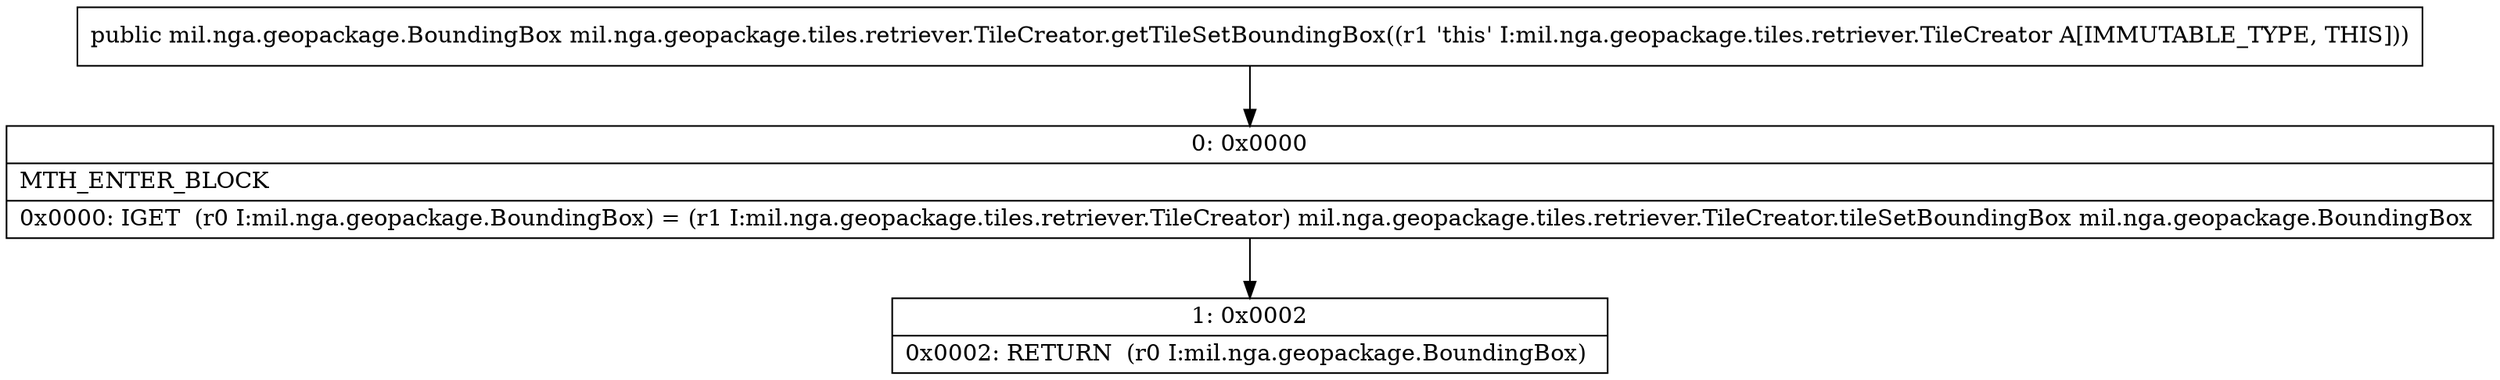digraph "CFG formil.nga.geopackage.tiles.retriever.TileCreator.getTileSetBoundingBox()Lmil\/nga\/geopackage\/BoundingBox;" {
Node_0 [shape=record,label="{0\:\ 0x0000|MTH_ENTER_BLOCK\l|0x0000: IGET  (r0 I:mil.nga.geopackage.BoundingBox) = (r1 I:mil.nga.geopackage.tiles.retriever.TileCreator) mil.nga.geopackage.tiles.retriever.TileCreator.tileSetBoundingBox mil.nga.geopackage.BoundingBox \l}"];
Node_1 [shape=record,label="{1\:\ 0x0002|0x0002: RETURN  (r0 I:mil.nga.geopackage.BoundingBox) \l}"];
MethodNode[shape=record,label="{public mil.nga.geopackage.BoundingBox mil.nga.geopackage.tiles.retriever.TileCreator.getTileSetBoundingBox((r1 'this' I:mil.nga.geopackage.tiles.retriever.TileCreator A[IMMUTABLE_TYPE, THIS])) }"];
MethodNode -> Node_0;
Node_0 -> Node_1;
}


